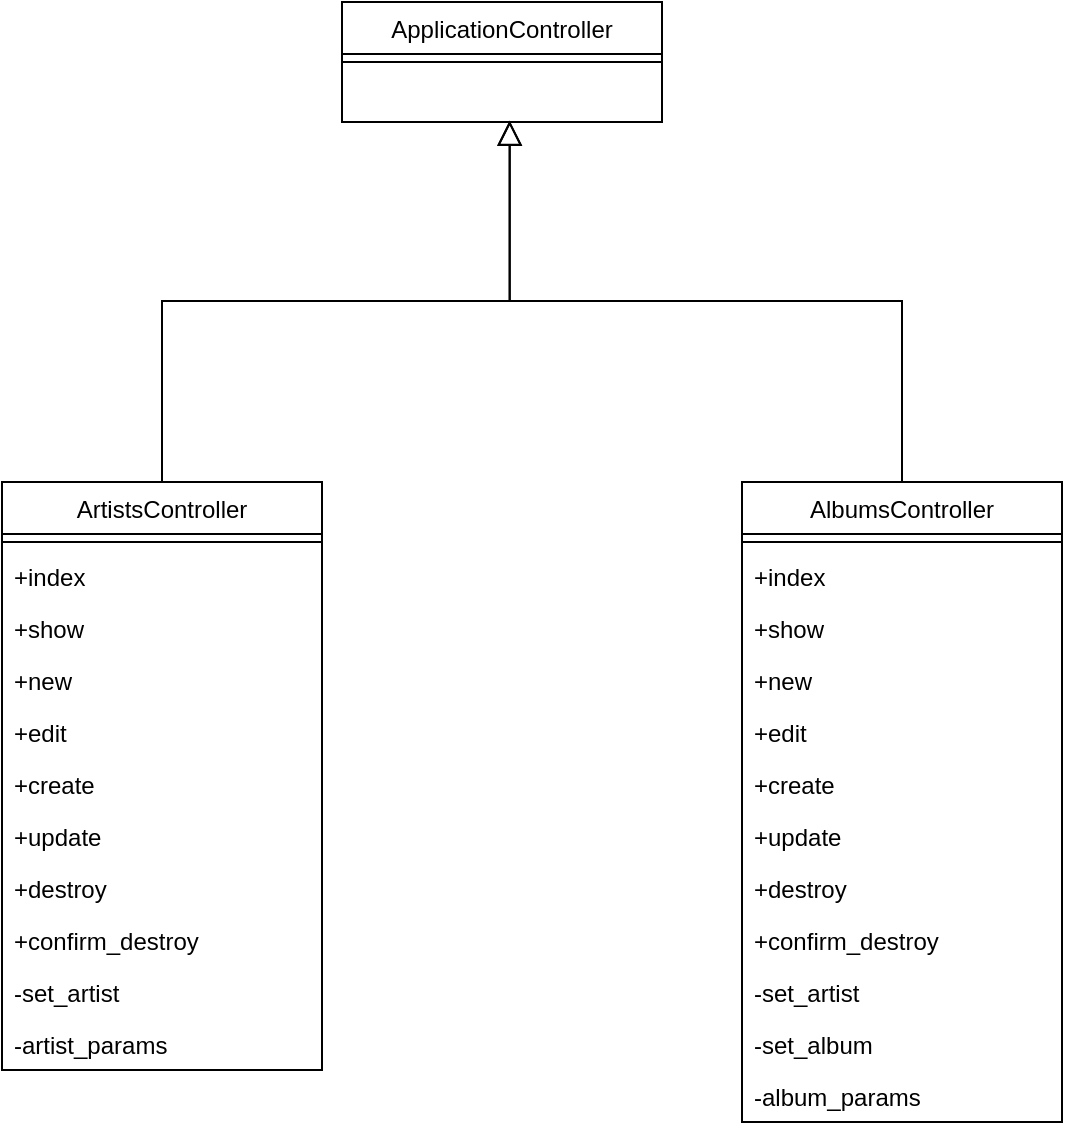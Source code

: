<mxfile version="23.1.5" type="device">
  <diagram name="Страница — 1" id="kQmKbWQOUhgZxkybxrH2">
    <mxGraphModel dx="429" dy="1911" grid="1" gridSize="10" guides="1" tooltips="1" connect="1" arrows="1" fold="1" page="1" pageScale="1" pageWidth="1169" pageHeight="827" math="0" shadow="0">
      <root>
        <mxCell id="0" />
        <mxCell id="1" parent="0" />
        <mxCell id="5gBr-TDkpoBJ8vmfApci-12" value="ApplicationController" style="swimlane;fontStyle=0;align=center;verticalAlign=top;childLayout=stackLayout;horizontal=1;startSize=26;horizontalStack=0;resizeParent=1;resizeLast=0;collapsible=1;marginBottom=0;rounded=0;shadow=0;strokeWidth=1;" vertex="1" parent="1">
          <mxGeometry x="470" y="-1130" width="160" height="60" as="geometry">
            <mxRectangle x="130" y="380" width="160" height="26" as="alternateBounds" />
          </mxGeometry>
        </mxCell>
        <mxCell id="5gBr-TDkpoBJ8vmfApci-14" value="" style="line;html=1;strokeWidth=1;align=left;verticalAlign=middle;spacingTop=-1;spacingLeft=3;spacingRight=3;rotatable=0;labelPosition=right;points=[];portConstraint=eastwest;" vertex="1" parent="5gBr-TDkpoBJ8vmfApci-12">
          <mxGeometry y="26" width="160" height="8" as="geometry" />
        </mxCell>
        <mxCell id="5gBr-TDkpoBJ8vmfApci-22" style="text;align=left;verticalAlign=top;spacingLeft=4;spacingRight=4;overflow=hidden;rotatable=0;points=[[0,0.5],[1,0.5]];portConstraint=eastwest;" vertex="1" parent="5gBr-TDkpoBJ8vmfApci-12">
          <mxGeometry y="34" width="160" height="26" as="geometry" />
        </mxCell>
        <mxCell id="5gBr-TDkpoBJ8vmfApci-25" value="AlbumsController" style="swimlane;fontStyle=0;align=center;verticalAlign=top;childLayout=stackLayout;horizontal=1;startSize=26;horizontalStack=0;resizeParent=1;resizeLast=0;collapsible=1;marginBottom=0;rounded=0;shadow=0;strokeWidth=1;" vertex="1" parent="1">
          <mxGeometry x="670" y="-890" width="160" height="320" as="geometry">
            <mxRectangle x="130" y="380" width="160" height="26" as="alternateBounds" />
          </mxGeometry>
        </mxCell>
        <mxCell id="5gBr-TDkpoBJ8vmfApci-26" value="" style="line;html=1;strokeWidth=1;align=left;verticalAlign=middle;spacingTop=-1;spacingLeft=3;spacingRight=3;rotatable=0;labelPosition=right;points=[];portConstraint=eastwest;" vertex="1" parent="5gBr-TDkpoBJ8vmfApci-25">
          <mxGeometry y="26" width="160" height="8" as="geometry" />
        </mxCell>
        <mxCell id="5gBr-TDkpoBJ8vmfApci-27" value="+index" style="text;align=left;verticalAlign=top;spacingLeft=4;spacingRight=4;overflow=hidden;rotatable=0;points=[[0,0.5],[1,0.5]];portConstraint=eastwest;fontStyle=0" vertex="1" parent="5gBr-TDkpoBJ8vmfApci-25">
          <mxGeometry y="34" width="160" height="26" as="geometry" />
        </mxCell>
        <mxCell id="5gBr-TDkpoBJ8vmfApci-28" value="+show" style="text;align=left;verticalAlign=top;spacingLeft=4;spacingRight=4;overflow=hidden;rotatable=0;points=[[0,0.5],[1,0.5]];portConstraint=eastwest;" vertex="1" parent="5gBr-TDkpoBJ8vmfApci-25">
          <mxGeometry y="60" width="160" height="26" as="geometry" />
        </mxCell>
        <mxCell id="5gBr-TDkpoBJ8vmfApci-29" value="+new" style="text;align=left;verticalAlign=top;spacingLeft=4;spacingRight=4;overflow=hidden;rotatable=0;points=[[0,0.5],[1,0.5]];portConstraint=eastwest;" vertex="1" parent="5gBr-TDkpoBJ8vmfApci-25">
          <mxGeometry y="86" width="160" height="26" as="geometry" />
        </mxCell>
        <mxCell id="5gBr-TDkpoBJ8vmfApci-30" value="+edit" style="text;align=left;verticalAlign=top;spacingLeft=4;spacingRight=4;overflow=hidden;rotatable=0;points=[[0,0.5],[1,0.5]];portConstraint=eastwest;" vertex="1" parent="5gBr-TDkpoBJ8vmfApci-25">
          <mxGeometry y="112" width="160" height="26" as="geometry" />
        </mxCell>
        <mxCell id="5gBr-TDkpoBJ8vmfApci-31" value="+create" style="text;align=left;verticalAlign=top;spacingLeft=4;spacingRight=4;overflow=hidden;rotatable=0;points=[[0,0.5],[1,0.5]];portConstraint=eastwest;" vertex="1" parent="5gBr-TDkpoBJ8vmfApci-25">
          <mxGeometry y="138" width="160" height="26" as="geometry" />
        </mxCell>
        <mxCell id="5gBr-TDkpoBJ8vmfApci-32" value="+update" style="text;align=left;verticalAlign=top;spacingLeft=4;spacingRight=4;overflow=hidden;rotatable=0;points=[[0,0.5],[1,0.5]];portConstraint=eastwest;" vertex="1" parent="5gBr-TDkpoBJ8vmfApci-25">
          <mxGeometry y="164" width="160" height="26" as="geometry" />
        </mxCell>
        <mxCell id="5gBr-TDkpoBJ8vmfApci-33" value="+destroy" style="text;align=left;verticalAlign=top;spacingLeft=4;spacingRight=4;overflow=hidden;rotatable=0;points=[[0,0.5],[1,0.5]];portConstraint=eastwest;" vertex="1" parent="5gBr-TDkpoBJ8vmfApci-25">
          <mxGeometry y="190" width="160" height="26" as="geometry" />
        </mxCell>
        <mxCell id="5gBr-TDkpoBJ8vmfApci-34" value="+confirm_destroy" style="text;align=left;verticalAlign=top;spacingLeft=4;spacingRight=4;overflow=hidden;rotatable=0;points=[[0,0.5],[1,0.5]];portConstraint=eastwest;" vertex="1" parent="5gBr-TDkpoBJ8vmfApci-25">
          <mxGeometry y="216" width="160" height="26" as="geometry" />
        </mxCell>
        <mxCell id="5gBr-TDkpoBJ8vmfApci-35" value="-set_artist" style="text;align=left;verticalAlign=top;spacingLeft=4;spacingRight=4;overflow=hidden;rotatable=0;points=[[0,0.5],[1,0.5]];portConstraint=eastwest;" vertex="1" parent="5gBr-TDkpoBJ8vmfApci-25">
          <mxGeometry y="242" width="160" height="26" as="geometry" />
        </mxCell>
        <mxCell id="5gBr-TDkpoBJ8vmfApci-36" value="-set_album" style="text;align=left;verticalAlign=top;spacingLeft=4;spacingRight=4;overflow=hidden;rotatable=0;points=[[0,0.5],[1,0.5]];portConstraint=eastwest;" vertex="1" parent="5gBr-TDkpoBJ8vmfApci-25">
          <mxGeometry y="268" width="160" height="26" as="geometry" />
        </mxCell>
        <mxCell id="5gBr-TDkpoBJ8vmfApci-49" value="-album_params" style="text;align=left;verticalAlign=top;spacingLeft=4;spacingRight=4;overflow=hidden;rotatable=0;points=[[0,0.5],[1,0.5]];portConstraint=eastwest;" vertex="1" parent="5gBr-TDkpoBJ8vmfApci-25">
          <mxGeometry y="294" width="160" height="26" as="geometry" />
        </mxCell>
        <mxCell id="5gBr-TDkpoBJ8vmfApci-37" value="ArtistsController" style="swimlane;fontStyle=0;align=center;verticalAlign=top;childLayout=stackLayout;horizontal=1;startSize=26;horizontalStack=0;resizeParent=1;resizeLast=0;collapsible=1;marginBottom=0;rounded=0;shadow=0;strokeWidth=1;" vertex="1" parent="1">
          <mxGeometry x="300" y="-890" width="160" height="294" as="geometry">
            <mxRectangle x="130" y="380" width="160" height="26" as="alternateBounds" />
          </mxGeometry>
        </mxCell>
        <mxCell id="5gBr-TDkpoBJ8vmfApci-38" value="" style="line;html=1;strokeWidth=1;align=left;verticalAlign=middle;spacingTop=-1;spacingLeft=3;spacingRight=3;rotatable=0;labelPosition=right;points=[];portConstraint=eastwest;" vertex="1" parent="5gBr-TDkpoBJ8vmfApci-37">
          <mxGeometry y="26" width="160" height="8" as="geometry" />
        </mxCell>
        <mxCell id="5gBr-TDkpoBJ8vmfApci-39" value="+index" style="text;align=left;verticalAlign=top;spacingLeft=4;spacingRight=4;overflow=hidden;rotatable=0;points=[[0,0.5],[1,0.5]];portConstraint=eastwest;fontStyle=0" vertex="1" parent="5gBr-TDkpoBJ8vmfApci-37">
          <mxGeometry y="34" width="160" height="26" as="geometry" />
        </mxCell>
        <mxCell id="5gBr-TDkpoBJ8vmfApci-40" value="+show" style="text;align=left;verticalAlign=top;spacingLeft=4;spacingRight=4;overflow=hidden;rotatable=0;points=[[0,0.5],[1,0.5]];portConstraint=eastwest;" vertex="1" parent="5gBr-TDkpoBJ8vmfApci-37">
          <mxGeometry y="60" width="160" height="26" as="geometry" />
        </mxCell>
        <mxCell id="5gBr-TDkpoBJ8vmfApci-41" value="+new" style="text;align=left;verticalAlign=top;spacingLeft=4;spacingRight=4;overflow=hidden;rotatable=0;points=[[0,0.5],[1,0.5]];portConstraint=eastwest;" vertex="1" parent="5gBr-TDkpoBJ8vmfApci-37">
          <mxGeometry y="86" width="160" height="26" as="geometry" />
        </mxCell>
        <mxCell id="5gBr-TDkpoBJ8vmfApci-42" value="+edit" style="text;align=left;verticalAlign=top;spacingLeft=4;spacingRight=4;overflow=hidden;rotatable=0;points=[[0,0.5],[1,0.5]];portConstraint=eastwest;" vertex="1" parent="5gBr-TDkpoBJ8vmfApci-37">
          <mxGeometry y="112" width="160" height="26" as="geometry" />
        </mxCell>
        <mxCell id="5gBr-TDkpoBJ8vmfApci-43" value="+create" style="text;align=left;verticalAlign=top;spacingLeft=4;spacingRight=4;overflow=hidden;rotatable=0;points=[[0,0.5],[1,0.5]];portConstraint=eastwest;" vertex="1" parent="5gBr-TDkpoBJ8vmfApci-37">
          <mxGeometry y="138" width="160" height="26" as="geometry" />
        </mxCell>
        <mxCell id="5gBr-TDkpoBJ8vmfApci-44" value="+update" style="text;align=left;verticalAlign=top;spacingLeft=4;spacingRight=4;overflow=hidden;rotatable=0;points=[[0,0.5],[1,0.5]];portConstraint=eastwest;" vertex="1" parent="5gBr-TDkpoBJ8vmfApci-37">
          <mxGeometry y="164" width="160" height="26" as="geometry" />
        </mxCell>
        <mxCell id="5gBr-TDkpoBJ8vmfApci-45" value="+destroy" style="text;align=left;verticalAlign=top;spacingLeft=4;spacingRight=4;overflow=hidden;rotatable=0;points=[[0,0.5],[1,0.5]];portConstraint=eastwest;" vertex="1" parent="5gBr-TDkpoBJ8vmfApci-37">
          <mxGeometry y="190" width="160" height="26" as="geometry" />
        </mxCell>
        <mxCell id="5gBr-TDkpoBJ8vmfApci-46" value="+confirm_destroy" style="text;align=left;verticalAlign=top;spacingLeft=4;spacingRight=4;overflow=hidden;rotatable=0;points=[[0,0.5],[1,0.5]];portConstraint=eastwest;" vertex="1" parent="5gBr-TDkpoBJ8vmfApci-37">
          <mxGeometry y="216" width="160" height="26" as="geometry" />
        </mxCell>
        <mxCell id="5gBr-TDkpoBJ8vmfApci-47" value="-set_artist" style="text;align=left;verticalAlign=top;spacingLeft=4;spacingRight=4;overflow=hidden;rotatable=0;points=[[0,0.5],[1,0.5]];portConstraint=eastwest;" vertex="1" parent="5gBr-TDkpoBJ8vmfApci-37">
          <mxGeometry y="242" width="160" height="26" as="geometry" />
        </mxCell>
        <mxCell id="5gBr-TDkpoBJ8vmfApci-48" value="-artist_params" style="text;align=left;verticalAlign=top;spacingLeft=4;spacingRight=4;overflow=hidden;rotatable=0;points=[[0,0.5],[1,0.5]];portConstraint=eastwest;" vertex="1" parent="5gBr-TDkpoBJ8vmfApci-37">
          <mxGeometry y="268" width="160" height="26" as="geometry" />
        </mxCell>
        <mxCell id="5gBr-TDkpoBJ8vmfApci-50" value="" style="endArrow=block;endSize=10;endFill=0;shadow=0;strokeWidth=1;rounded=0;edgeStyle=elbowEdgeStyle;elbow=vertical;exitX=0.5;exitY=0;exitDx=0;exitDy=0;entryX=0.524;entryY=0.978;entryDx=0;entryDy=0;entryPerimeter=0;" edge="1" parent="1" source="5gBr-TDkpoBJ8vmfApci-25" target="5gBr-TDkpoBJ8vmfApci-22">
          <mxGeometry width="160" relative="1" as="geometry">
            <mxPoint x="630" y="-864" as="sourcePoint" />
            <mxPoint x="380" y="-1050" as="targetPoint" />
          </mxGeometry>
        </mxCell>
        <mxCell id="5gBr-TDkpoBJ8vmfApci-51" value="" style="endArrow=block;endSize=10;endFill=0;shadow=0;strokeWidth=1;rounded=0;edgeStyle=elbowEdgeStyle;elbow=vertical;exitX=0.5;exitY=0;exitDx=0;exitDy=0;entryX=0.524;entryY=0.973;entryDx=0;entryDy=0;entryPerimeter=0;" edge="1" parent="1" source="5gBr-TDkpoBJ8vmfApci-37" target="5gBr-TDkpoBJ8vmfApci-22">
          <mxGeometry width="160" relative="1" as="geometry">
            <mxPoint x="610" y="-260" as="sourcePoint" />
            <mxPoint x="554" y="-1070" as="targetPoint" />
          </mxGeometry>
        </mxCell>
      </root>
    </mxGraphModel>
  </diagram>
</mxfile>
